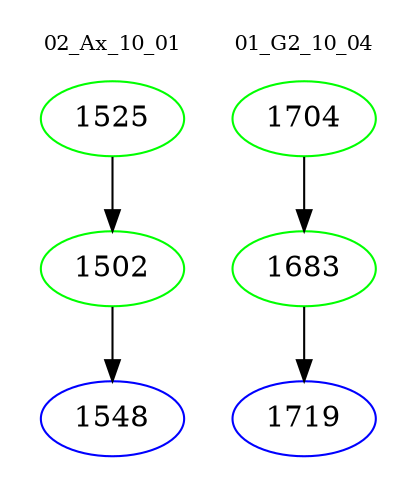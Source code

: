 digraph{
subgraph cluster_0 {
color = white
label = "02_Ax_10_01";
fontsize=10;
T0_1525 [label="1525", color="green"]
T0_1525 -> T0_1502 [color="black"]
T0_1502 [label="1502", color="green"]
T0_1502 -> T0_1548 [color="black"]
T0_1548 [label="1548", color="blue"]
}
subgraph cluster_1 {
color = white
label = "01_G2_10_04";
fontsize=10;
T1_1704 [label="1704", color="green"]
T1_1704 -> T1_1683 [color="black"]
T1_1683 [label="1683", color="green"]
T1_1683 -> T1_1719 [color="black"]
T1_1719 [label="1719", color="blue"]
}
}
